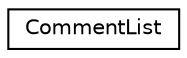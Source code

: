 digraph "Graphical Class Hierarchy"
{
  edge [fontname="Helvetica",fontsize="10",labelfontname="Helvetica",labelfontsize="10"];
  node [fontname="Helvetica",fontsize="10",shape=record];
  rankdir="LR";
  Node0 [label="CommentList",height=0.2,width=0.4,color="black", fillcolor="white", style="filled",URL="$classCommentList.html"];
}
